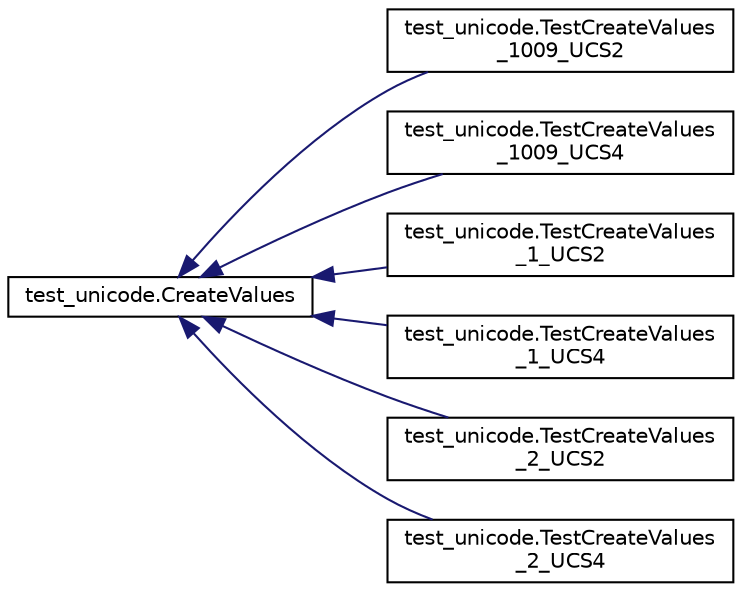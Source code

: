 digraph "Graphical Class Hierarchy"
{
 // LATEX_PDF_SIZE
  edge [fontname="Helvetica",fontsize="10",labelfontname="Helvetica",labelfontsize="10"];
  node [fontname="Helvetica",fontsize="10",shape=record];
  rankdir="LR";
  Node0 [label="test_unicode.CreateValues",height=0.2,width=0.4,color="black", fillcolor="white", style="filled",URL="$classtest__unicode_1_1CreateValues.html",tooltip=" "];
  Node0 -> Node1 [dir="back",color="midnightblue",fontsize="10",style="solid",fontname="Helvetica"];
  Node1 [label="test_unicode.TestCreateValues\l_1009_UCS2",height=0.2,width=0.4,color="black", fillcolor="white", style="filled",URL="$classtest__unicode_1_1TestCreateValues__1009__UCS2.html",tooltip=" "];
  Node0 -> Node2 [dir="back",color="midnightblue",fontsize="10",style="solid",fontname="Helvetica"];
  Node2 [label="test_unicode.TestCreateValues\l_1009_UCS4",height=0.2,width=0.4,color="black", fillcolor="white", style="filled",URL="$classtest__unicode_1_1TestCreateValues__1009__UCS4.html",tooltip=" "];
  Node0 -> Node3 [dir="back",color="midnightblue",fontsize="10",style="solid",fontname="Helvetica"];
  Node3 [label="test_unicode.TestCreateValues\l_1_UCS2",height=0.2,width=0.4,color="black", fillcolor="white", style="filled",URL="$classtest__unicode_1_1TestCreateValues__1__UCS2.html",tooltip=" "];
  Node0 -> Node4 [dir="back",color="midnightblue",fontsize="10",style="solid",fontname="Helvetica"];
  Node4 [label="test_unicode.TestCreateValues\l_1_UCS4",height=0.2,width=0.4,color="black", fillcolor="white", style="filled",URL="$classtest__unicode_1_1TestCreateValues__1__UCS4.html",tooltip=" "];
  Node0 -> Node5 [dir="back",color="midnightblue",fontsize="10",style="solid",fontname="Helvetica"];
  Node5 [label="test_unicode.TestCreateValues\l_2_UCS2",height=0.2,width=0.4,color="black", fillcolor="white", style="filled",URL="$classtest__unicode_1_1TestCreateValues__2__UCS2.html",tooltip=" "];
  Node0 -> Node6 [dir="back",color="midnightblue",fontsize="10",style="solid",fontname="Helvetica"];
  Node6 [label="test_unicode.TestCreateValues\l_2_UCS4",height=0.2,width=0.4,color="black", fillcolor="white", style="filled",URL="$classtest__unicode_1_1TestCreateValues__2__UCS4.html",tooltip=" "];
}
